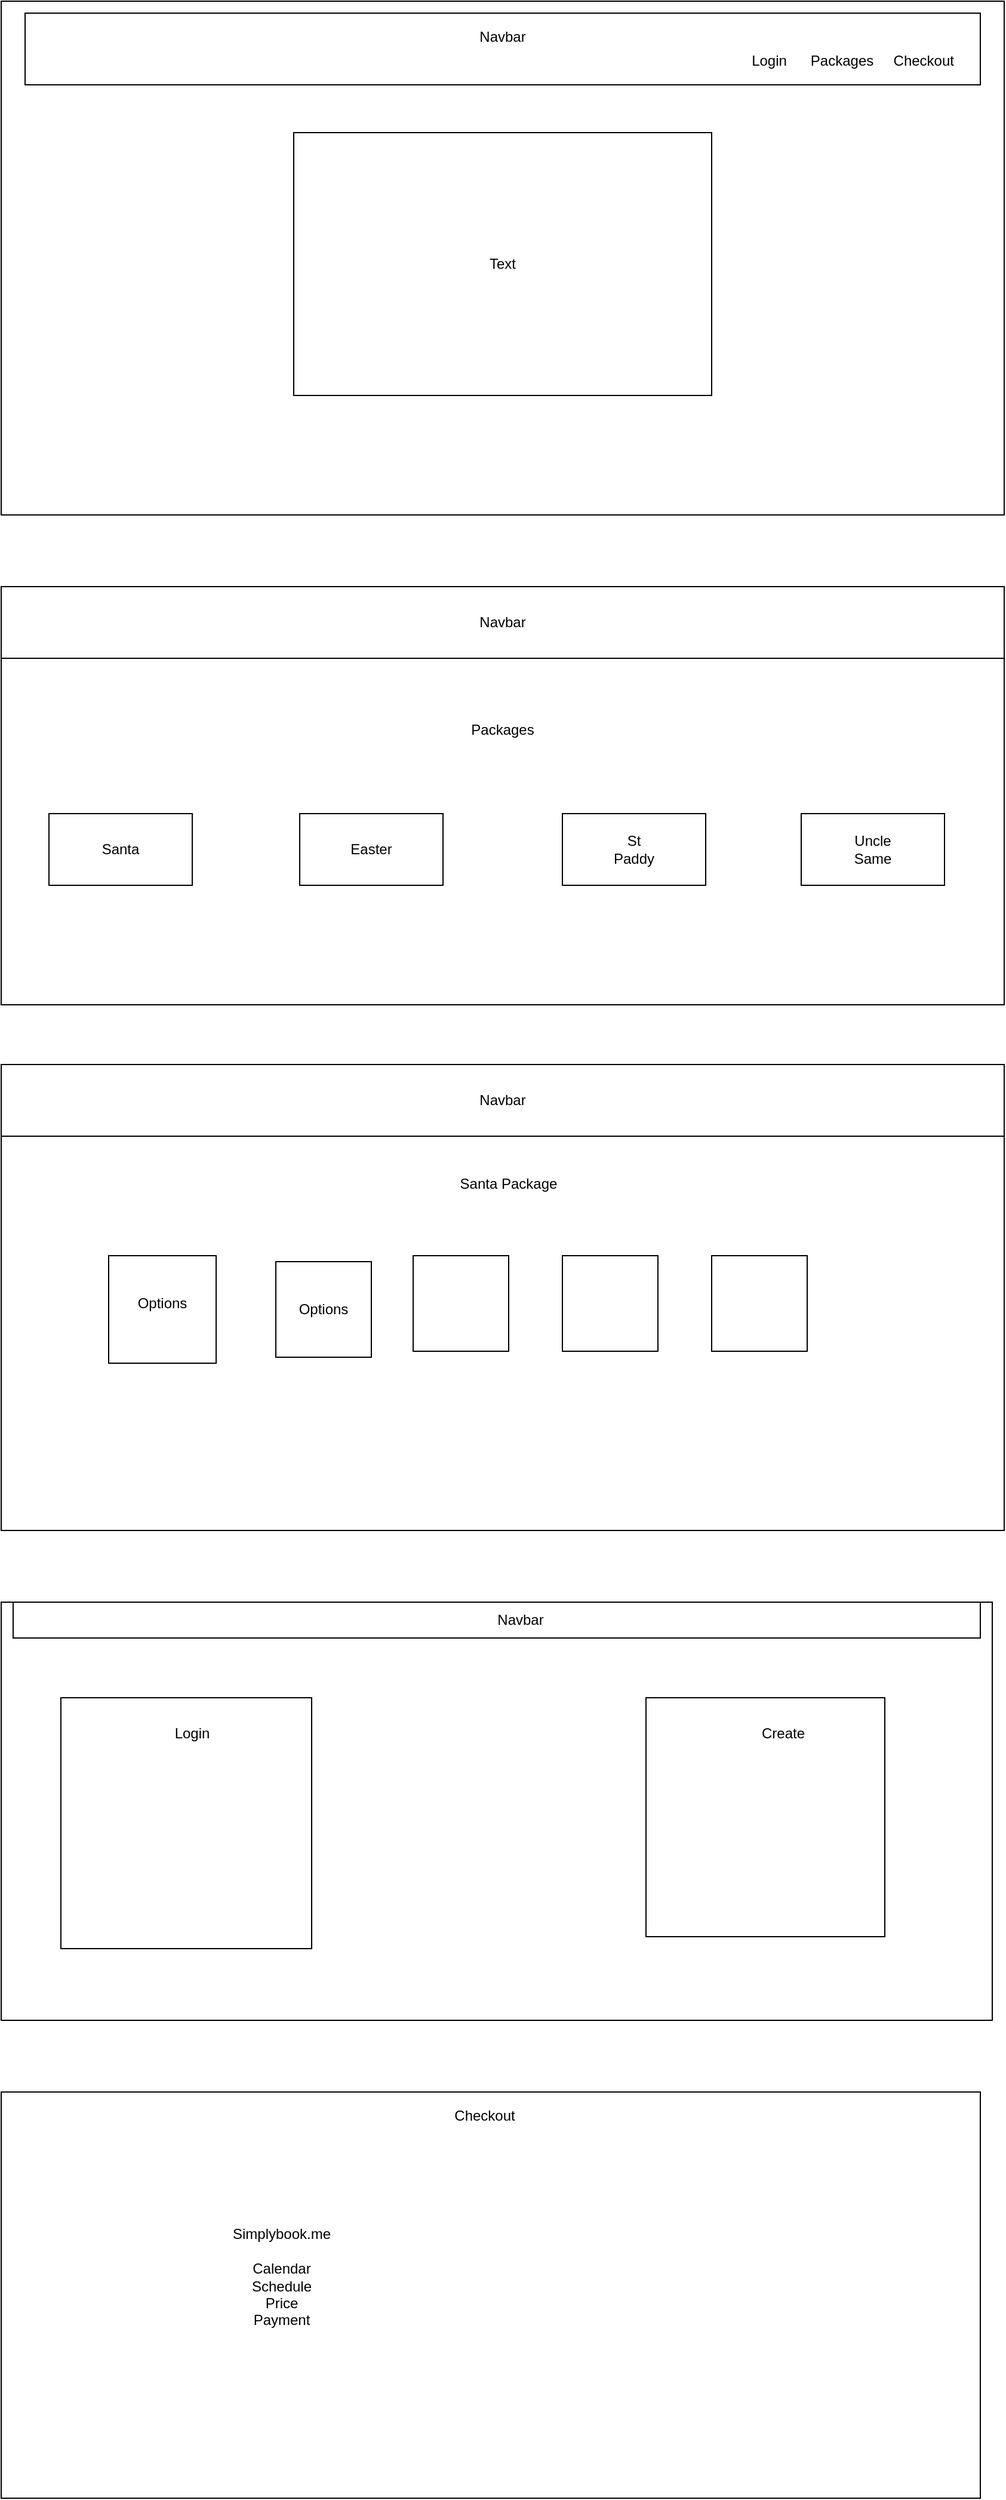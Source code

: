 <mxfile version="14.9.8" type="device"><diagram id="RTI30Ye8hwZsGl2lVxYl" name="Page-1"><mxGraphModel dx="868" dy="450" grid="1" gridSize="10" guides="1" tooltips="1" connect="1" arrows="1" fold="1" page="1" pageScale="1" pageWidth="850" pageHeight="1100" math="0" shadow="0"><root><mxCell id="0"/><mxCell id="1" parent="0"/><mxCell id="7Aa9VxHVBxYHBZZfzyRf-1" value="" style="rounded=0;whiteSpace=wrap;html=1;" vertex="1" parent="1"><mxGeometry y="10" width="840" height="430" as="geometry"/></mxCell><mxCell id="7Aa9VxHVBxYHBZZfzyRf-2" value="" style="rounded=0;whiteSpace=wrap;html=1;" vertex="1" parent="1"><mxGeometry x="245" y="120" width="350" height="220" as="geometry"/></mxCell><mxCell id="7Aa9VxHVBxYHBZZfzyRf-3" value="" style="rounded=0;whiteSpace=wrap;html=1;" vertex="1" parent="1"><mxGeometry x="20" y="20" width="800" height="60" as="geometry"/></mxCell><mxCell id="7Aa9VxHVBxYHBZZfzyRf-4" value="Navbar" style="text;html=1;strokeColor=none;fillColor=none;align=center;verticalAlign=middle;whiteSpace=wrap;rounded=0;" vertex="1" parent="1"><mxGeometry x="400" y="30" width="40" height="20" as="geometry"/></mxCell><mxCell id="7Aa9VxHVBxYHBZZfzyRf-5" value="Text" style="text;html=1;strokeColor=none;fillColor=none;align=center;verticalAlign=middle;whiteSpace=wrap;rounded=0;" vertex="1" parent="1"><mxGeometry x="400" y="220" width="40" height="20" as="geometry"/></mxCell><mxCell id="7Aa9VxHVBxYHBZZfzyRf-6" value="Login&amp;nbsp; &amp;nbsp; &amp;nbsp; Packages&amp;nbsp; &amp;nbsp; &amp;nbsp;Checkout" style="text;html=1;strokeColor=none;fillColor=none;align=right;verticalAlign=middle;whiteSpace=wrap;rounded=0;" vertex="1" parent="1"><mxGeometry x="40" y="50" width="760" height="20" as="geometry"/></mxCell><mxCell id="7Aa9VxHVBxYHBZZfzyRf-14" value="Navbar" style="rounded=0;whiteSpace=wrap;html=1;" vertex="1" parent="1"><mxGeometry y="500" width="840" height="60" as="geometry"/></mxCell><mxCell id="7Aa9VxHVBxYHBZZfzyRf-16" value="" style="rounded=0;whiteSpace=wrap;html=1;" vertex="1" parent="1"><mxGeometry y="560" width="840" height="290" as="geometry"/></mxCell><mxCell id="7Aa9VxHVBxYHBZZfzyRf-17" value="" style="rounded=0;whiteSpace=wrap;html=1;" vertex="1" parent="1"><mxGeometry x="40" y="690" width="120" height="60" as="geometry"/></mxCell><mxCell id="7Aa9VxHVBxYHBZZfzyRf-18" value="" style="rounded=0;whiteSpace=wrap;html=1;" vertex="1" parent="1"><mxGeometry x="250" y="690" width="120" height="60" as="geometry"/></mxCell><mxCell id="7Aa9VxHVBxYHBZZfzyRf-19" value="" style="rounded=0;whiteSpace=wrap;html=1;" vertex="1" parent="1"><mxGeometry x="470" y="690" width="120" height="60" as="geometry"/></mxCell><mxCell id="7Aa9VxHVBxYHBZZfzyRf-20" value="" style="rounded=0;whiteSpace=wrap;html=1;" vertex="1" parent="1"><mxGeometry x="670" y="690" width="120" height="60" as="geometry"/></mxCell><mxCell id="7Aa9VxHVBxYHBZZfzyRf-21" value="Santa" style="text;html=1;strokeColor=none;fillColor=none;align=center;verticalAlign=middle;whiteSpace=wrap;rounded=0;" vertex="1" parent="1"><mxGeometry x="80" y="710" width="40" height="20" as="geometry"/></mxCell><mxCell id="7Aa9VxHVBxYHBZZfzyRf-22" value="Easter" style="text;html=1;strokeColor=none;fillColor=none;align=center;verticalAlign=middle;whiteSpace=wrap;rounded=0;" vertex="1" parent="1"><mxGeometry x="290" y="710" width="40" height="20" as="geometry"/></mxCell><mxCell id="7Aa9VxHVBxYHBZZfzyRf-23" value="St Paddy" style="text;html=1;strokeColor=none;fillColor=none;align=center;verticalAlign=middle;whiteSpace=wrap;rounded=0;" vertex="1" parent="1"><mxGeometry x="510" y="710" width="40" height="20" as="geometry"/></mxCell><mxCell id="7Aa9VxHVBxYHBZZfzyRf-24" value="Uncle Same" style="text;html=1;strokeColor=none;fillColor=none;align=center;verticalAlign=middle;whiteSpace=wrap;rounded=0;" vertex="1" parent="1"><mxGeometry x="710" y="710" width="40" height="20" as="geometry"/></mxCell><mxCell id="7Aa9VxHVBxYHBZZfzyRf-25" value="" style="rounded=0;whiteSpace=wrap;html=1;" vertex="1" parent="1"><mxGeometry y="900" width="840" height="390" as="geometry"/></mxCell><mxCell id="7Aa9VxHVBxYHBZZfzyRf-28" value="Packages" style="text;html=1;strokeColor=none;fillColor=none;align=center;verticalAlign=middle;whiteSpace=wrap;rounded=0;" vertex="1" parent="1"><mxGeometry x="335" y="610" width="170" height="20" as="geometry"/></mxCell><mxCell id="7Aa9VxHVBxYHBZZfzyRf-29" value="" style="rounded=0;whiteSpace=wrap;html=1;" vertex="1" parent="1"><mxGeometry y="900" width="840" height="60" as="geometry"/></mxCell><mxCell id="7Aa9VxHVBxYHBZZfzyRf-30" value="Navbar" style="text;html=1;strokeColor=none;fillColor=none;align=center;verticalAlign=middle;whiteSpace=wrap;rounded=0;" vertex="1" parent="1"><mxGeometry x="400" y="920" width="40" height="20" as="geometry"/></mxCell><mxCell id="7Aa9VxHVBxYHBZZfzyRf-31" value="" style="whiteSpace=wrap;html=1;aspect=fixed;" vertex="1" parent="1"><mxGeometry x="90" y="1060" width="90" height="90" as="geometry"/></mxCell><mxCell id="7Aa9VxHVBxYHBZZfzyRf-32" value="" style="whiteSpace=wrap;html=1;aspect=fixed;" vertex="1" parent="1"><mxGeometry x="595" y="1060" width="80" height="80" as="geometry"/></mxCell><mxCell id="7Aa9VxHVBxYHBZZfzyRf-33" value="Santa Package" style="text;html=1;strokeColor=none;fillColor=none;align=center;verticalAlign=middle;whiteSpace=wrap;rounded=0;" vertex="1" parent="1"><mxGeometry x="380" y="990" width="90" height="20" as="geometry"/></mxCell><mxCell id="7Aa9VxHVBxYHBZZfzyRf-34" value="" style="whiteSpace=wrap;html=1;aspect=fixed;" vertex="1" parent="1"><mxGeometry x="345" y="1060" width="80" height="80" as="geometry"/></mxCell><mxCell id="7Aa9VxHVBxYHBZZfzyRf-35" value="Options" style="whiteSpace=wrap;html=1;aspect=fixed;" vertex="1" parent="1"><mxGeometry x="230" y="1065" width="80" height="80" as="geometry"/></mxCell><mxCell id="7Aa9VxHVBxYHBZZfzyRf-36" value="" style="whiteSpace=wrap;html=1;aspect=fixed;" vertex="1" parent="1"><mxGeometry x="470" y="1060" width="80" height="80" as="geometry"/></mxCell><mxCell id="7Aa9VxHVBxYHBZZfzyRf-37" value="Options" style="text;html=1;strokeColor=none;fillColor=none;align=center;verticalAlign=middle;whiteSpace=wrap;rounded=0;" vertex="1" parent="1"><mxGeometry x="115" y="1090" width="40" height="20" as="geometry"/></mxCell><mxCell id="7Aa9VxHVBxYHBZZfzyRf-38" value="" style="rounded=0;whiteSpace=wrap;html=1;" vertex="1" parent="1"><mxGeometry y="1350" width="830" height="350" as="geometry"/></mxCell><mxCell id="7Aa9VxHVBxYHBZZfzyRf-39" value="" style="rounded=0;whiteSpace=wrap;html=1;" vertex="1" parent="1"><mxGeometry x="10" y="1350" width="810" height="30" as="geometry"/></mxCell><mxCell id="7Aa9VxHVBxYHBZZfzyRf-40" value="Navbar" style="text;html=1;strokeColor=none;fillColor=none;align=center;verticalAlign=middle;whiteSpace=wrap;rounded=0;" vertex="1" parent="1"><mxGeometry x="390" y="1355" width="90" height="20" as="geometry"/></mxCell><mxCell id="7Aa9VxHVBxYHBZZfzyRf-41" value="" style="whiteSpace=wrap;html=1;aspect=fixed;" vertex="1" parent="1"><mxGeometry x="50" y="1430" width="210" height="210" as="geometry"/></mxCell><mxCell id="7Aa9VxHVBxYHBZZfzyRf-42" value="" style="whiteSpace=wrap;html=1;aspect=fixed;" vertex="1" parent="1"><mxGeometry x="540" y="1430" width="200" height="200" as="geometry"/></mxCell><mxCell id="7Aa9VxHVBxYHBZZfzyRf-43" value="Login" style="text;html=1;strokeColor=none;fillColor=none;align=center;verticalAlign=middle;whiteSpace=wrap;rounded=0;" vertex="1" parent="1"><mxGeometry x="100" y="1450" width="120" height="20" as="geometry"/></mxCell><mxCell id="7Aa9VxHVBxYHBZZfzyRf-44" value="Create" style="text;html=1;strokeColor=none;fillColor=none;align=center;verticalAlign=middle;whiteSpace=wrap;rounded=0;" vertex="1" parent="1"><mxGeometry x="610" y="1450" width="90" height="20" as="geometry"/></mxCell><mxCell id="7Aa9VxHVBxYHBZZfzyRf-45" value="" style="rounded=0;whiteSpace=wrap;html=1;" vertex="1" parent="1"><mxGeometry y="1760" width="820" height="340" as="geometry"/></mxCell><mxCell id="7Aa9VxHVBxYHBZZfzyRf-47" value="Simplybook.me&lt;br&gt;&lt;br&gt;Calendar&lt;br&gt;Schedule&lt;br&gt;Price&lt;br&gt;Payment" style="text;html=1;strokeColor=none;fillColor=none;align=center;verticalAlign=middle;whiteSpace=wrap;rounded=0;" vertex="1" parent="1"><mxGeometry x="135" y="1830" width="200" height="170" as="geometry"/></mxCell><mxCell id="7Aa9VxHVBxYHBZZfzyRf-48" value="Checkout" style="text;html=1;strokeColor=none;fillColor=none;align=center;verticalAlign=middle;whiteSpace=wrap;rounded=0;" vertex="1" parent="1"><mxGeometry x="385" y="1770" width="40" height="20" as="geometry"/></mxCell></root></mxGraphModel></diagram></mxfile>